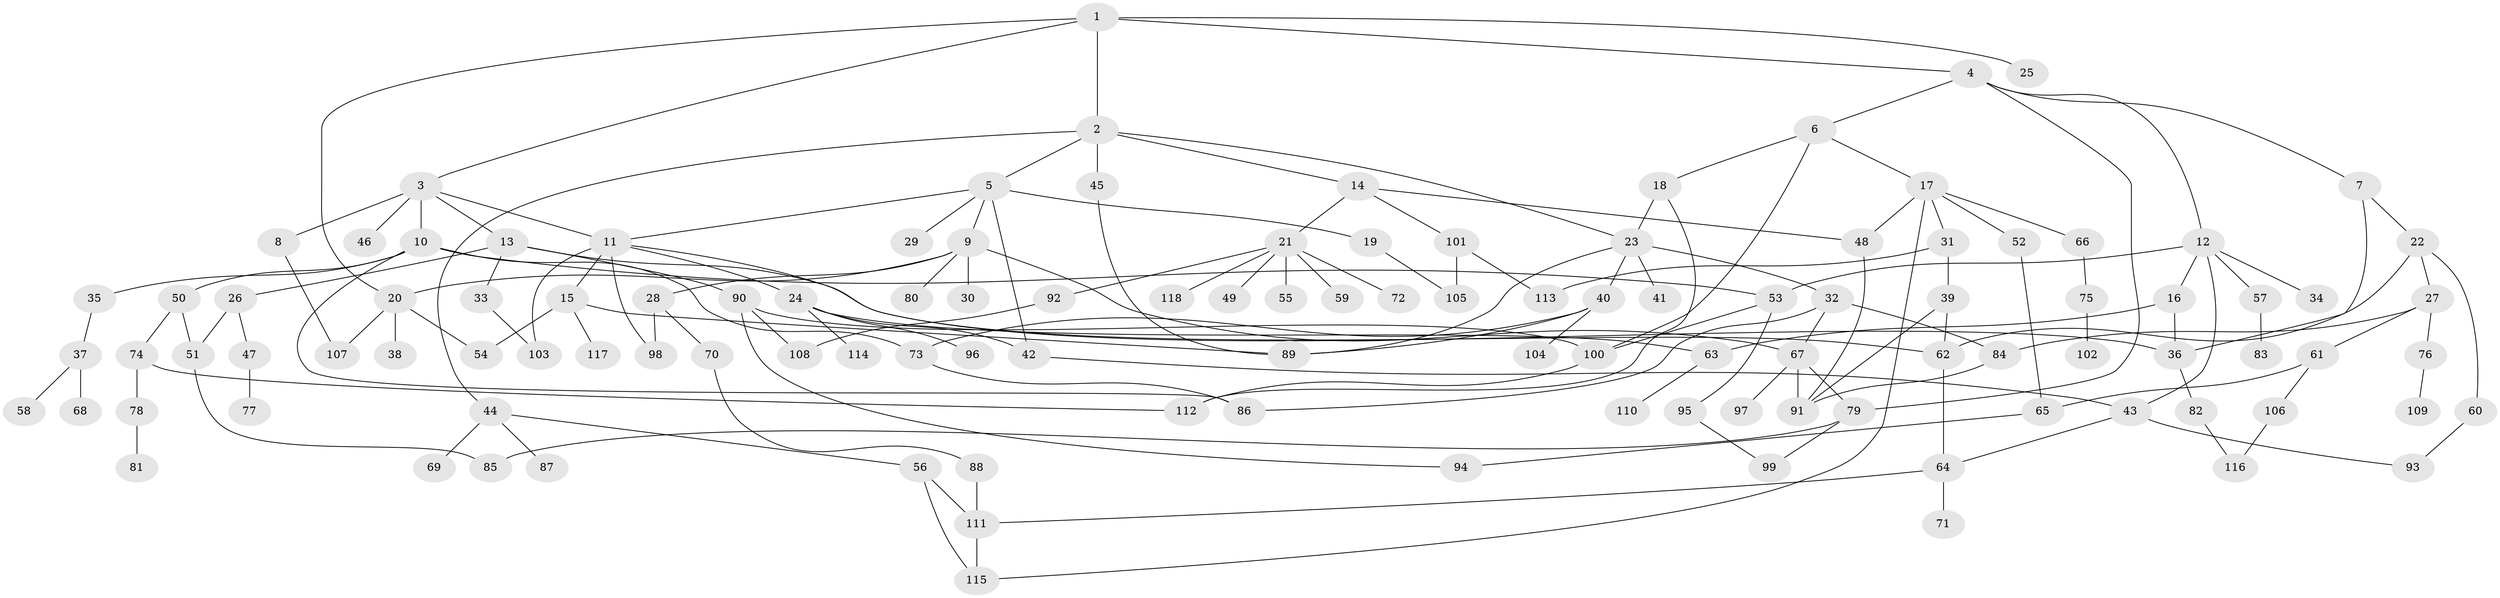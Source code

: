// coarse degree distribution, {4: 0.13253012048192772, 8: 0.012048192771084338, 6: 0.0963855421686747, 10: 0.012048192771084338, 5: 0.04819277108433735, 7: 0.04819277108433735, 2: 0.24096385542168675, 3: 0.13253012048192772, 1: 0.27710843373493976}
// Generated by graph-tools (version 1.1) at 2025/51/02/27/25 19:51:36]
// undirected, 118 vertices, 164 edges
graph export_dot {
graph [start="1"]
  node [color=gray90,style=filled];
  1;
  2;
  3;
  4;
  5;
  6;
  7;
  8;
  9;
  10;
  11;
  12;
  13;
  14;
  15;
  16;
  17;
  18;
  19;
  20;
  21;
  22;
  23;
  24;
  25;
  26;
  27;
  28;
  29;
  30;
  31;
  32;
  33;
  34;
  35;
  36;
  37;
  38;
  39;
  40;
  41;
  42;
  43;
  44;
  45;
  46;
  47;
  48;
  49;
  50;
  51;
  52;
  53;
  54;
  55;
  56;
  57;
  58;
  59;
  60;
  61;
  62;
  63;
  64;
  65;
  66;
  67;
  68;
  69;
  70;
  71;
  72;
  73;
  74;
  75;
  76;
  77;
  78;
  79;
  80;
  81;
  82;
  83;
  84;
  85;
  86;
  87;
  88;
  89;
  90;
  91;
  92;
  93;
  94;
  95;
  96;
  97;
  98;
  99;
  100;
  101;
  102;
  103;
  104;
  105;
  106;
  107;
  108;
  109;
  110;
  111;
  112;
  113;
  114;
  115;
  116;
  117;
  118;
  1 -- 2;
  1 -- 3;
  1 -- 4;
  1 -- 20;
  1 -- 25;
  2 -- 5;
  2 -- 14;
  2 -- 23;
  2 -- 44;
  2 -- 45;
  3 -- 8;
  3 -- 10;
  3 -- 11;
  3 -- 13;
  3 -- 46;
  4 -- 6;
  4 -- 7;
  4 -- 12;
  4 -- 79;
  5 -- 9;
  5 -- 19;
  5 -- 29;
  5 -- 11;
  5 -- 42;
  6 -- 17;
  6 -- 18;
  6 -- 100;
  7 -- 22;
  7 -- 36;
  8 -- 107;
  9 -- 28;
  9 -- 30;
  9 -- 67;
  9 -- 80;
  9 -- 20;
  10 -- 35;
  10 -- 50;
  10 -- 73;
  10 -- 86;
  10 -- 53;
  11 -- 15;
  11 -- 24;
  11 -- 98;
  11 -- 103;
  11 -- 62;
  12 -- 16;
  12 -- 34;
  12 -- 53;
  12 -- 57;
  12 -- 43;
  13 -- 26;
  13 -- 33;
  13 -- 90;
  13 -- 36;
  14 -- 21;
  14 -- 48;
  14 -- 101;
  15 -- 54;
  15 -- 89;
  15 -- 117;
  16 -- 36;
  16 -- 63;
  17 -- 31;
  17 -- 52;
  17 -- 66;
  17 -- 115;
  17 -- 48;
  18 -- 112;
  18 -- 23;
  19 -- 105;
  20 -- 38;
  20 -- 107;
  20 -- 54;
  21 -- 49;
  21 -- 55;
  21 -- 59;
  21 -- 72;
  21 -- 92;
  21 -- 118;
  22 -- 27;
  22 -- 60;
  22 -- 62;
  23 -- 32;
  23 -- 40;
  23 -- 41;
  23 -- 89;
  24 -- 42;
  24 -- 96;
  24 -- 114;
  24 -- 63;
  26 -- 47;
  26 -- 51;
  27 -- 61;
  27 -- 76;
  27 -- 84;
  28 -- 70;
  28 -- 98;
  31 -- 39;
  31 -- 113;
  32 -- 84;
  32 -- 67;
  32 -- 86;
  33 -- 103;
  35 -- 37;
  36 -- 82;
  37 -- 58;
  37 -- 68;
  39 -- 62;
  39 -- 91;
  40 -- 104;
  40 -- 89;
  40 -- 73;
  42 -- 43;
  43 -- 64;
  43 -- 93;
  44 -- 56;
  44 -- 69;
  44 -- 87;
  45 -- 89;
  47 -- 77;
  48 -- 91;
  50 -- 74;
  50 -- 51;
  51 -- 85;
  52 -- 65;
  53 -- 95;
  53 -- 100;
  56 -- 111;
  56 -- 115;
  57 -- 83;
  60 -- 93;
  61 -- 106;
  61 -- 65;
  62 -- 64;
  63 -- 110;
  64 -- 71;
  64 -- 111;
  65 -- 94;
  66 -- 75;
  67 -- 79;
  67 -- 91;
  67 -- 97;
  70 -- 88;
  73 -- 86;
  74 -- 78;
  74 -- 112;
  75 -- 102;
  76 -- 109;
  78 -- 81;
  79 -- 99;
  79 -- 85;
  82 -- 116;
  84 -- 91;
  88 -- 111;
  90 -- 94;
  90 -- 108;
  90 -- 100;
  92 -- 108;
  95 -- 99;
  100 -- 112;
  101 -- 113;
  101 -- 105;
  106 -- 116;
  111 -- 115;
}
